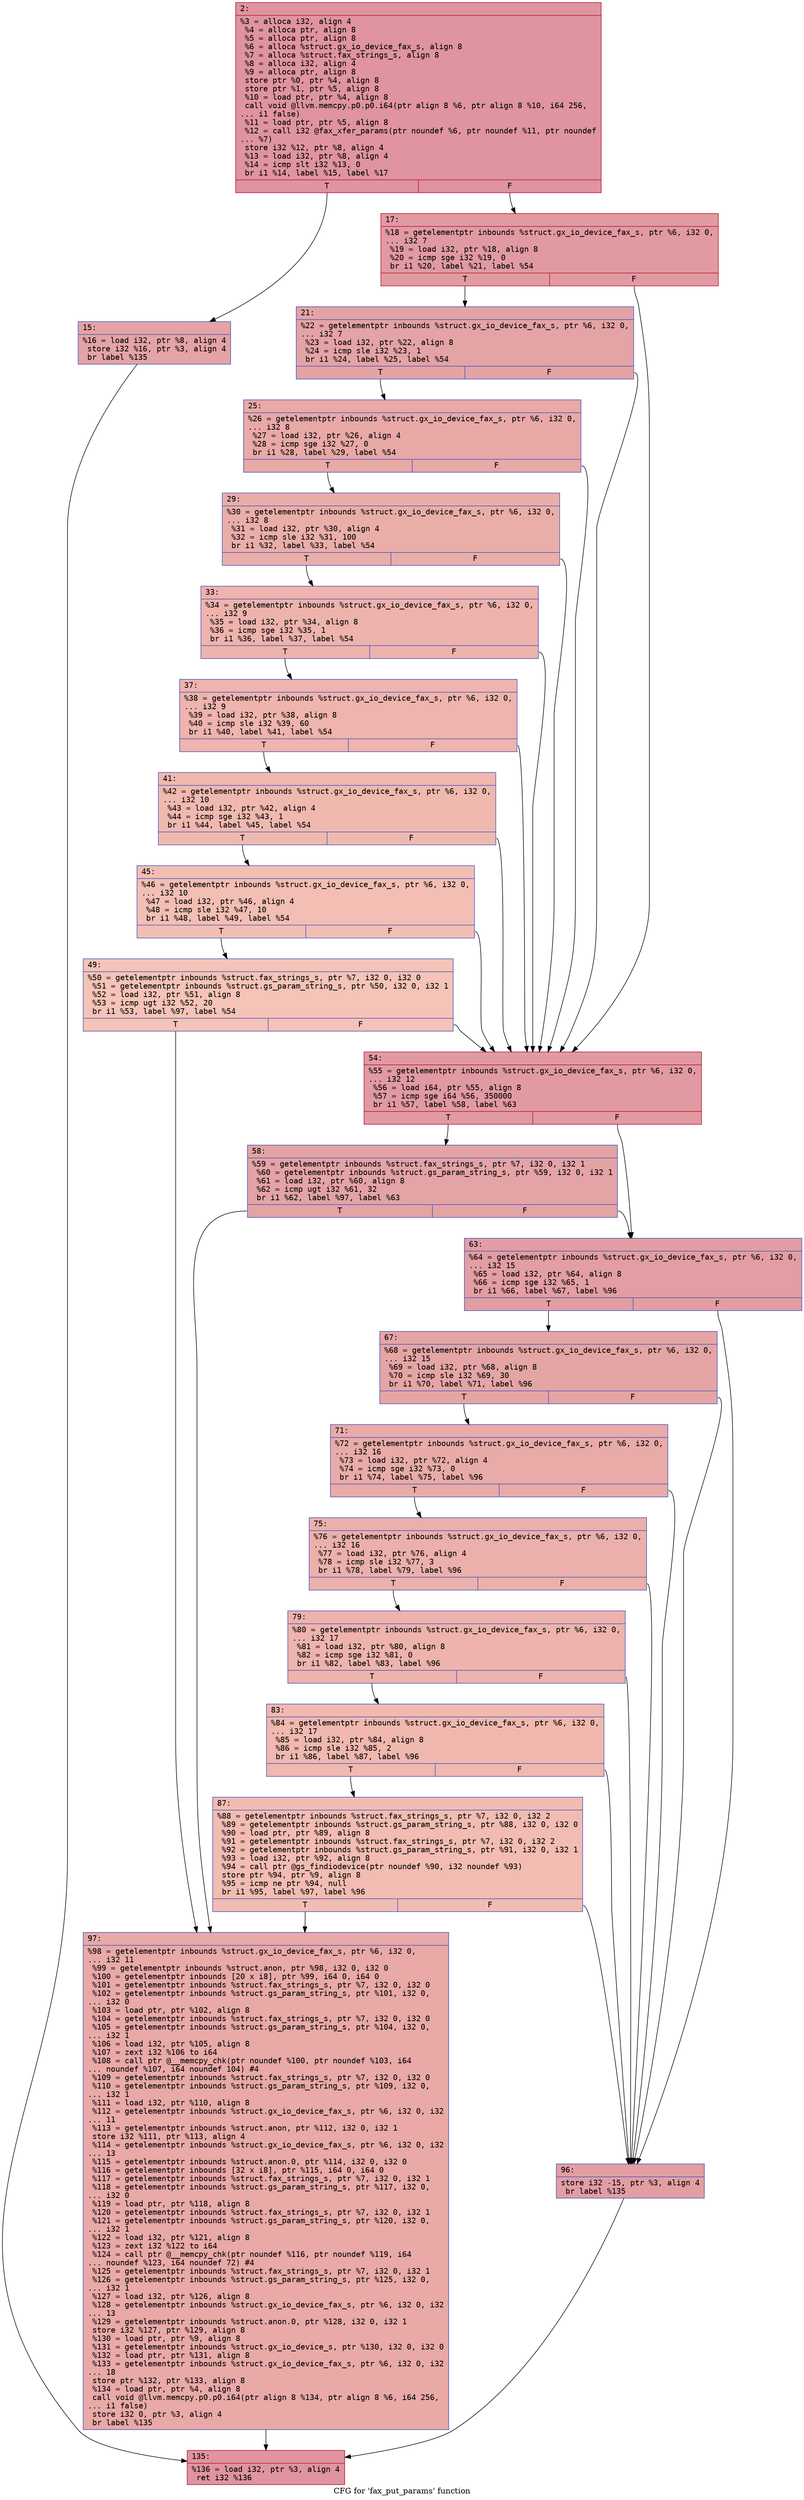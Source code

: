 digraph "CFG for 'fax_put_params' function" {
	label="CFG for 'fax_put_params' function";

	Node0x6000014dc820 [shape=record,color="#b70d28ff", style=filled, fillcolor="#b70d2870" fontname="Courier",label="{2:\l|  %3 = alloca i32, align 4\l  %4 = alloca ptr, align 8\l  %5 = alloca ptr, align 8\l  %6 = alloca %struct.gx_io_device_fax_s, align 8\l  %7 = alloca %struct.fax_strings_s, align 8\l  %8 = alloca i32, align 4\l  %9 = alloca ptr, align 8\l  store ptr %0, ptr %4, align 8\l  store ptr %1, ptr %5, align 8\l  %10 = load ptr, ptr %4, align 8\l  call void @llvm.memcpy.p0.p0.i64(ptr align 8 %6, ptr align 8 %10, i64 256,\l... i1 false)\l  %11 = load ptr, ptr %5, align 8\l  %12 = call i32 @fax_xfer_params(ptr noundef %6, ptr noundef %11, ptr noundef\l... %7)\l  store i32 %12, ptr %8, align 4\l  %13 = load i32, ptr %8, align 4\l  %14 = icmp slt i32 %13, 0\l  br i1 %14, label %15, label %17\l|{<s0>T|<s1>F}}"];
	Node0x6000014dc820:s0 -> Node0x6000014dc870[tooltip="2 -> 15\nProbability 37.50%" ];
	Node0x6000014dc820:s1 -> Node0x6000014dc8c0[tooltip="2 -> 17\nProbability 62.50%" ];
	Node0x6000014dc870 [shape=record,color="#3d50c3ff", style=filled, fillcolor="#c32e3170" fontname="Courier",label="{15:\l|  %16 = load i32, ptr %8, align 4\l  store i32 %16, ptr %3, align 4\l  br label %135\l}"];
	Node0x6000014dc870 -> Node0x6000014dcf00[tooltip="15 -> 135\nProbability 100.00%" ];
	Node0x6000014dc8c0 [shape=record,color="#b70d28ff", style=filled, fillcolor="#bb1b2c70" fontname="Courier",label="{17:\l|  %18 = getelementptr inbounds %struct.gx_io_device_fax_s, ptr %6, i32 0,\l... i32 7\l  %19 = load i32, ptr %18, align 8\l  %20 = icmp sge i32 %19, 0\l  br i1 %20, label %21, label %54\l|{<s0>T|<s1>F}}"];
	Node0x6000014dc8c0:s0 -> Node0x6000014dc910[tooltip="17 -> 21\nProbability 50.00%" ];
	Node0x6000014dc8c0:s1 -> Node0x6000014dcb90[tooltip="17 -> 54\nProbability 50.00%" ];
	Node0x6000014dc910 [shape=record,color="#3d50c3ff", style=filled, fillcolor="#c32e3170" fontname="Courier",label="{21:\l|  %22 = getelementptr inbounds %struct.gx_io_device_fax_s, ptr %6, i32 0,\l... i32 7\l  %23 = load i32, ptr %22, align 8\l  %24 = icmp sle i32 %23, 1\l  br i1 %24, label %25, label %54\l|{<s0>T|<s1>F}}"];
	Node0x6000014dc910:s0 -> Node0x6000014dc960[tooltip="21 -> 25\nProbability 50.00%" ];
	Node0x6000014dc910:s1 -> Node0x6000014dcb90[tooltip="21 -> 54\nProbability 50.00%" ];
	Node0x6000014dc960 [shape=record,color="#3d50c3ff", style=filled, fillcolor="#ca3b3770" fontname="Courier",label="{25:\l|  %26 = getelementptr inbounds %struct.gx_io_device_fax_s, ptr %6, i32 0,\l... i32 8\l  %27 = load i32, ptr %26, align 4\l  %28 = icmp sge i32 %27, 0\l  br i1 %28, label %29, label %54\l|{<s0>T|<s1>F}}"];
	Node0x6000014dc960:s0 -> Node0x6000014dc9b0[tooltip="25 -> 29\nProbability 50.00%" ];
	Node0x6000014dc960:s1 -> Node0x6000014dcb90[tooltip="25 -> 54\nProbability 50.00%" ];
	Node0x6000014dc9b0 [shape=record,color="#3d50c3ff", style=filled, fillcolor="#d0473d70" fontname="Courier",label="{29:\l|  %30 = getelementptr inbounds %struct.gx_io_device_fax_s, ptr %6, i32 0,\l... i32 8\l  %31 = load i32, ptr %30, align 4\l  %32 = icmp sle i32 %31, 100\l  br i1 %32, label %33, label %54\l|{<s0>T|<s1>F}}"];
	Node0x6000014dc9b0:s0 -> Node0x6000014dca00[tooltip="29 -> 33\nProbability 50.00%" ];
	Node0x6000014dc9b0:s1 -> Node0x6000014dcb90[tooltip="29 -> 54\nProbability 50.00%" ];
	Node0x6000014dca00 [shape=record,color="#3d50c3ff", style=filled, fillcolor="#d6524470" fontname="Courier",label="{33:\l|  %34 = getelementptr inbounds %struct.gx_io_device_fax_s, ptr %6, i32 0,\l... i32 9\l  %35 = load i32, ptr %34, align 8\l  %36 = icmp sge i32 %35, 1\l  br i1 %36, label %37, label %54\l|{<s0>T|<s1>F}}"];
	Node0x6000014dca00:s0 -> Node0x6000014dca50[tooltip="33 -> 37\nProbability 50.00%" ];
	Node0x6000014dca00:s1 -> Node0x6000014dcb90[tooltip="33 -> 54\nProbability 50.00%" ];
	Node0x6000014dca50 [shape=record,color="#3d50c3ff", style=filled, fillcolor="#d8564670" fontname="Courier",label="{37:\l|  %38 = getelementptr inbounds %struct.gx_io_device_fax_s, ptr %6, i32 0,\l... i32 9\l  %39 = load i32, ptr %38, align 8\l  %40 = icmp sle i32 %39, 60\l  br i1 %40, label %41, label %54\l|{<s0>T|<s1>F}}"];
	Node0x6000014dca50:s0 -> Node0x6000014dcaa0[tooltip="37 -> 41\nProbability 50.00%" ];
	Node0x6000014dca50:s1 -> Node0x6000014dcb90[tooltip="37 -> 54\nProbability 50.00%" ];
	Node0x6000014dcaa0 [shape=record,color="#3d50c3ff", style=filled, fillcolor="#de614d70" fontname="Courier",label="{41:\l|  %42 = getelementptr inbounds %struct.gx_io_device_fax_s, ptr %6, i32 0,\l... i32 10\l  %43 = load i32, ptr %42, align 4\l  %44 = icmp sge i32 %43, 1\l  br i1 %44, label %45, label %54\l|{<s0>T|<s1>F}}"];
	Node0x6000014dcaa0:s0 -> Node0x6000014dcaf0[tooltip="41 -> 45\nProbability 50.00%" ];
	Node0x6000014dcaa0:s1 -> Node0x6000014dcb90[tooltip="41 -> 54\nProbability 50.00%" ];
	Node0x6000014dcaf0 [shape=record,color="#3d50c3ff", style=filled, fillcolor="#e36c5570" fontname="Courier",label="{45:\l|  %46 = getelementptr inbounds %struct.gx_io_device_fax_s, ptr %6, i32 0,\l... i32 10\l  %47 = load i32, ptr %46, align 4\l  %48 = icmp sle i32 %47, 10\l  br i1 %48, label %49, label %54\l|{<s0>T|<s1>F}}"];
	Node0x6000014dcaf0:s0 -> Node0x6000014dcb40[tooltip="45 -> 49\nProbability 50.00%" ];
	Node0x6000014dcaf0:s1 -> Node0x6000014dcb90[tooltip="45 -> 54\nProbability 50.00%" ];
	Node0x6000014dcb40 [shape=record,color="#3d50c3ff", style=filled, fillcolor="#e8765c70" fontname="Courier",label="{49:\l|  %50 = getelementptr inbounds %struct.fax_strings_s, ptr %7, i32 0, i32 0\l  %51 = getelementptr inbounds %struct.gs_param_string_s, ptr %50, i32 0, i32 1\l  %52 = load i32, ptr %51, align 8\l  %53 = icmp ugt i32 %52, 20\l  br i1 %53, label %97, label %54\l|{<s0>T|<s1>F}}"];
	Node0x6000014dcb40:s0 -> Node0x6000014dceb0[tooltip="49 -> 97\nProbability 50.00%" ];
	Node0x6000014dcb40:s1 -> Node0x6000014dcb90[tooltip="49 -> 54\nProbability 50.00%" ];
	Node0x6000014dcb90 [shape=record,color="#b70d28ff", style=filled, fillcolor="#bb1b2c70" fontname="Courier",label="{54:\l|  %55 = getelementptr inbounds %struct.gx_io_device_fax_s, ptr %6, i32 0,\l... i32 12\l  %56 = load i64, ptr %55, align 8\l  %57 = icmp sge i64 %56, 350000\l  br i1 %57, label %58, label %63\l|{<s0>T|<s1>F}}"];
	Node0x6000014dcb90:s0 -> Node0x6000014dcbe0[tooltip="54 -> 58\nProbability 50.00%" ];
	Node0x6000014dcb90:s1 -> Node0x6000014dcc30[tooltip="54 -> 63\nProbability 50.00%" ];
	Node0x6000014dcbe0 [shape=record,color="#3d50c3ff", style=filled, fillcolor="#c32e3170" fontname="Courier",label="{58:\l|  %59 = getelementptr inbounds %struct.fax_strings_s, ptr %7, i32 0, i32 1\l  %60 = getelementptr inbounds %struct.gs_param_string_s, ptr %59, i32 0, i32 1\l  %61 = load i32, ptr %60, align 8\l  %62 = icmp ugt i32 %61, 32\l  br i1 %62, label %97, label %63\l|{<s0>T|<s1>F}}"];
	Node0x6000014dcbe0:s0 -> Node0x6000014dceb0[tooltip="58 -> 97\nProbability 50.00%" ];
	Node0x6000014dcbe0:s1 -> Node0x6000014dcc30[tooltip="58 -> 63\nProbability 50.00%" ];
	Node0x6000014dcc30 [shape=record,color="#3d50c3ff", style=filled, fillcolor="#be242e70" fontname="Courier",label="{63:\l|  %64 = getelementptr inbounds %struct.gx_io_device_fax_s, ptr %6, i32 0,\l... i32 15\l  %65 = load i32, ptr %64, align 8\l  %66 = icmp sge i32 %65, 1\l  br i1 %66, label %67, label %96\l|{<s0>T|<s1>F}}"];
	Node0x6000014dcc30:s0 -> Node0x6000014dcc80[tooltip="63 -> 67\nProbability 50.00%" ];
	Node0x6000014dcc30:s1 -> Node0x6000014dce60[tooltip="63 -> 96\nProbability 50.00%" ];
	Node0x6000014dcc80 [shape=record,color="#3d50c3ff", style=filled, fillcolor="#c5333470" fontname="Courier",label="{67:\l|  %68 = getelementptr inbounds %struct.gx_io_device_fax_s, ptr %6, i32 0,\l... i32 15\l  %69 = load i32, ptr %68, align 8\l  %70 = icmp sle i32 %69, 30\l  br i1 %70, label %71, label %96\l|{<s0>T|<s1>F}}"];
	Node0x6000014dcc80:s0 -> Node0x6000014dccd0[tooltip="67 -> 71\nProbability 50.00%" ];
	Node0x6000014dcc80:s1 -> Node0x6000014dce60[tooltip="67 -> 96\nProbability 50.00%" ];
	Node0x6000014dccd0 [shape=record,color="#3d50c3ff", style=filled, fillcolor="#cc403a70" fontname="Courier",label="{71:\l|  %72 = getelementptr inbounds %struct.gx_io_device_fax_s, ptr %6, i32 0,\l... i32 16\l  %73 = load i32, ptr %72, align 4\l  %74 = icmp sge i32 %73, 0\l  br i1 %74, label %75, label %96\l|{<s0>T|<s1>F}}"];
	Node0x6000014dccd0:s0 -> Node0x6000014dcd20[tooltip="71 -> 75\nProbability 50.00%" ];
	Node0x6000014dccd0:s1 -> Node0x6000014dce60[tooltip="71 -> 96\nProbability 50.00%" ];
	Node0x6000014dcd20 [shape=record,color="#3d50c3ff", style=filled, fillcolor="#d24b4070" fontname="Courier",label="{75:\l|  %76 = getelementptr inbounds %struct.gx_io_device_fax_s, ptr %6, i32 0,\l... i32 16\l  %77 = load i32, ptr %76, align 4\l  %78 = icmp sle i32 %77, 3\l  br i1 %78, label %79, label %96\l|{<s0>T|<s1>F}}"];
	Node0x6000014dcd20:s0 -> Node0x6000014dcd70[tooltip="75 -> 79\nProbability 50.00%" ];
	Node0x6000014dcd20:s1 -> Node0x6000014dce60[tooltip="75 -> 96\nProbability 50.00%" ];
	Node0x6000014dcd70 [shape=record,color="#3d50c3ff", style=filled, fillcolor="#d6524470" fontname="Courier",label="{79:\l|  %80 = getelementptr inbounds %struct.gx_io_device_fax_s, ptr %6, i32 0,\l... i32 17\l  %81 = load i32, ptr %80, align 8\l  %82 = icmp sge i32 %81, 0\l  br i1 %82, label %83, label %96\l|{<s0>T|<s1>F}}"];
	Node0x6000014dcd70:s0 -> Node0x6000014dcdc0[tooltip="79 -> 83\nProbability 50.00%" ];
	Node0x6000014dcd70:s1 -> Node0x6000014dce60[tooltip="79 -> 96\nProbability 50.00%" ];
	Node0x6000014dcdc0 [shape=record,color="#3d50c3ff", style=filled, fillcolor="#dc5d4a70" fontname="Courier",label="{83:\l|  %84 = getelementptr inbounds %struct.gx_io_device_fax_s, ptr %6, i32 0,\l... i32 17\l  %85 = load i32, ptr %84, align 8\l  %86 = icmp sle i32 %85, 2\l  br i1 %86, label %87, label %96\l|{<s0>T|<s1>F}}"];
	Node0x6000014dcdc0:s0 -> Node0x6000014dce10[tooltip="83 -> 87\nProbability 50.00%" ];
	Node0x6000014dcdc0:s1 -> Node0x6000014dce60[tooltip="83 -> 96\nProbability 50.00%" ];
	Node0x6000014dce10 [shape=record,color="#3d50c3ff", style=filled, fillcolor="#e1675170" fontname="Courier",label="{87:\l|  %88 = getelementptr inbounds %struct.fax_strings_s, ptr %7, i32 0, i32 2\l  %89 = getelementptr inbounds %struct.gs_param_string_s, ptr %88, i32 0, i32 0\l  %90 = load ptr, ptr %89, align 8\l  %91 = getelementptr inbounds %struct.fax_strings_s, ptr %7, i32 0, i32 2\l  %92 = getelementptr inbounds %struct.gs_param_string_s, ptr %91, i32 0, i32 1\l  %93 = load i32, ptr %92, align 8\l  %94 = call ptr @gs_findiodevice(ptr noundef %90, i32 noundef %93)\l  store ptr %94, ptr %9, align 8\l  %95 = icmp ne ptr %94, null\l  br i1 %95, label %97, label %96\l|{<s0>T|<s1>F}}"];
	Node0x6000014dce10:s0 -> Node0x6000014dceb0[tooltip="87 -> 97\nProbability 62.50%" ];
	Node0x6000014dce10:s1 -> Node0x6000014dce60[tooltip="87 -> 96\nProbability 37.50%" ];
	Node0x6000014dce60 [shape=record,color="#3d50c3ff", style=filled, fillcolor="#be242e70" fontname="Courier",label="{96:\l|  store i32 -15, ptr %3, align 4\l  br label %135\l}"];
	Node0x6000014dce60 -> Node0x6000014dcf00[tooltip="96 -> 135\nProbability 100.00%" ];
	Node0x6000014dceb0 [shape=record,color="#3d50c3ff", style=filled, fillcolor="#ca3b3770" fontname="Courier",label="{97:\l|  %98 = getelementptr inbounds %struct.gx_io_device_fax_s, ptr %6, i32 0,\l... i32 11\l  %99 = getelementptr inbounds %struct.anon, ptr %98, i32 0, i32 0\l  %100 = getelementptr inbounds [20 x i8], ptr %99, i64 0, i64 0\l  %101 = getelementptr inbounds %struct.fax_strings_s, ptr %7, i32 0, i32 0\l  %102 = getelementptr inbounds %struct.gs_param_string_s, ptr %101, i32 0,\l... i32 0\l  %103 = load ptr, ptr %102, align 8\l  %104 = getelementptr inbounds %struct.fax_strings_s, ptr %7, i32 0, i32 0\l  %105 = getelementptr inbounds %struct.gs_param_string_s, ptr %104, i32 0,\l... i32 1\l  %106 = load i32, ptr %105, align 8\l  %107 = zext i32 %106 to i64\l  %108 = call ptr @__memcpy_chk(ptr noundef %100, ptr noundef %103, i64\l... noundef %107, i64 noundef 104) #4\l  %109 = getelementptr inbounds %struct.fax_strings_s, ptr %7, i32 0, i32 0\l  %110 = getelementptr inbounds %struct.gs_param_string_s, ptr %109, i32 0,\l... i32 1\l  %111 = load i32, ptr %110, align 8\l  %112 = getelementptr inbounds %struct.gx_io_device_fax_s, ptr %6, i32 0, i32\l... 11\l  %113 = getelementptr inbounds %struct.anon, ptr %112, i32 0, i32 1\l  store i32 %111, ptr %113, align 4\l  %114 = getelementptr inbounds %struct.gx_io_device_fax_s, ptr %6, i32 0, i32\l... 13\l  %115 = getelementptr inbounds %struct.anon.0, ptr %114, i32 0, i32 0\l  %116 = getelementptr inbounds [32 x i8], ptr %115, i64 0, i64 0\l  %117 = getelementptr inbounds %struct.fax_strings_s, ptr %7, i32 0, i32 1\l  %118 = getelementptr inbounds %struct.gs_param_string_s, ptr %117, i32 0,\l... i32 0\l  %119 = load ptr, ptr %118, align 8\l  %120 = getelementptr inbounds %struct.fax_strings_s, ptr %7, i32 0, i32 1\l  %121 = getelementptr inbounds %struct.gs_param_string_s, ptr %120, i32 0,\l... i32 1\l  %122 = load i32, ptr %121, align 8\l  %123 = zext i32 %122 to i64\l  %124 = call ptr @__memcpy_chk(ptr noundef %116, ptr noundef %119, i64\l... noundef %123, i64 noundef 72) #4\l  %125 = getelementptr inbounds %struct.fax_strings_s, ptr %7, i32 0, i32 1\l  %126 = getelementptr inbounds %struct.gs_param_string_s, ptr %125, i32 0,\l... i32 1\l  %127 = load i32, ptr %126, align 8\l  %128 = getelementptr inbounds %struct.gx_io_device_fax_s, ptr %6, i32 0, i32\l... 13\l  %129 = getelementptr inbounds %struct.anon.0, ptr %128, i32 0, i32 1\l  store i32 %127, ptr %129, align 8\l  %130 = load ptr, ptr %9, align 8\l  %131 = getelementptr inbounds %struct.gx_io_device_s, ptr %130, i32 0, i32 0\l  %132 = load ptr, ptr %131, align 8\l  %133 = getelementptr inbounds %struct.gx_io_device_fax_s, ptr %6, i32 0, i32\l... 18\l  store ptr %132, ptr %133, align 8\l  %134 = load ptr, ptr %4, align 8\l  call void @llvm.memcpy.p0.p0.i64(ptr align 8 %134, ptr align 8 %6, i64 256,\l... i1 false)\l  store i32 0, ptr %3, align 4\l  br label %135\l}"];
	Node0x6000014dceb0 -> Node0x6000014dcf00[tooltip="97 -> 135\nProbability 100.00%" ];
	Node0x6000014dcf00 [shape=record,color="#b70d28ff", style=filled, fillcolor="#b70d2870" fontname="Courier",label="{135:\l|  %136 = load i32, ptr %3, align 4\l  ret i32 %136\l}"];
}
